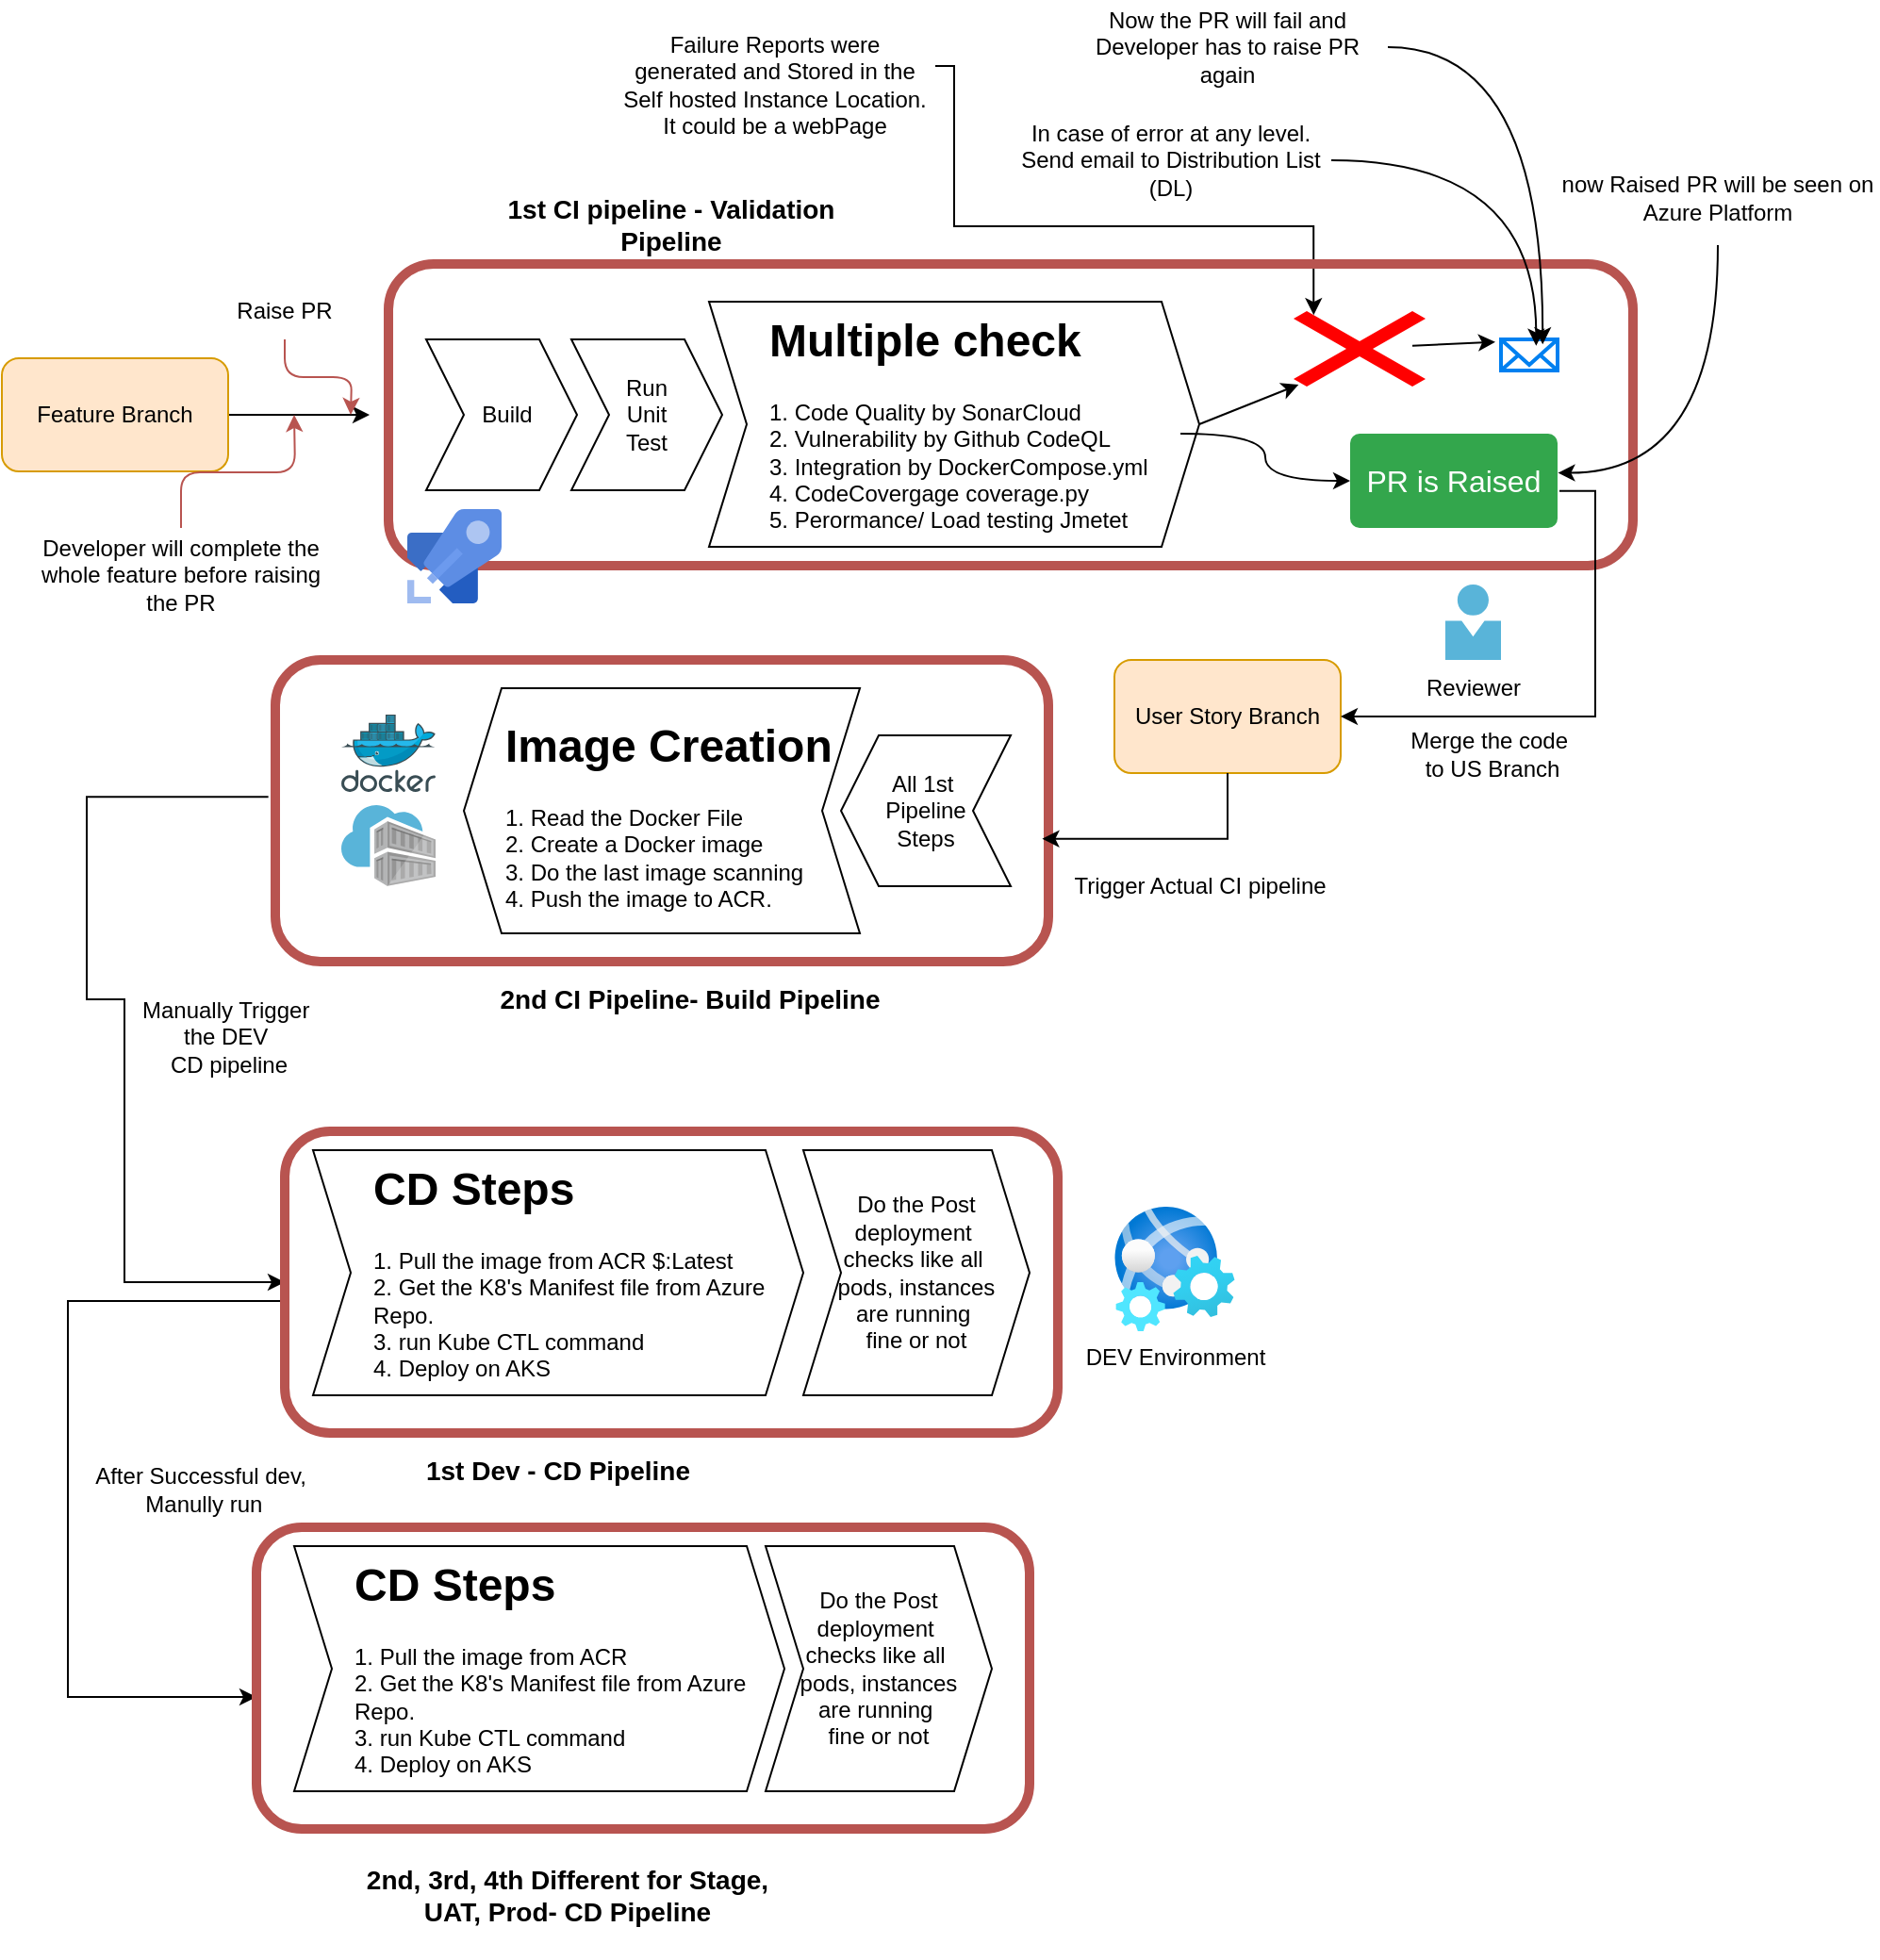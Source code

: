 <mxfile version="24.7.10">
  <diagram name="Page-1" id="eQQfFskfL8BkkogWsQ9Y">
    <mxGraphModel dx="1732" dy="557" grid="1" gridSize="10" guides="1" tooltips="1" connect="1" arrows="1" fold="1" page="1" pageScale="1" pageWidth="850" pageHeight="1100" math="0" shadow="0">
      <root>
        <mxCell id="0" />
        <mxCell id="1" parent="0" />
        <mxCell id="0Y0qPALF9OUADg9IuiIY-40" style="edgeStyle=orthogonalEdgeStyle;rounded=0;orthogonalLoop=1;jettySize=auto;html=1;entryX=0.152;entryY=0.052;entryDx=0;entryDy=0;entryPerimeter=0;" edge="1" parent="1" source="0Y0qPALF9OUADg9IuiIY-39" target="0Y0qPALF9OUADg9IuiIY-24">
          <mxGeometry relative="1" as="geometry">
            <Array as="points">
              <mxPoint x="480" y="75" />
              <mxPoint x="480" y="160" />
              <mxPoint x="671" y="160" />
            </Array>
          </mxGeometry>
        </mxCell>
        <mxCell id="0Y0qPALF9OUADg9IuiIY-15" value="" style="rounded=1;whiteSpace=wrap;html=1;fillColor=none;strokeColor=#b85450;strokeWidth=5;" vertex="1" parent="1">
          <mxGeometry x="180" y="180" width="660" height="160" as="geometry" />
        </mxCell>
        <mxCell id="0Y0qPALF9OUADg9IuiIY-22" style="edgeStyle=none;rounded=0;orthogonalLoop=1;jettySize=auto;html=1;" edge="1" parent="1" source="0Y0qPALF9OUADg9IuiIY-1">
          <mxGeometry relative="1" as="geometry">
            <mxPoint x="170" y="260" as="targetPoint" />
          </mxGeometry>
        </mxCell>
        <mxCell id="0Y0qPALF9OUADg9IuiIY-1" value="Feature Branch" style="rounded=1;whiteSpace=wrap;html=1;fillColor=#ffe6cc;strokeColor=#d79b00;" vertex="1" parent="1">
          <mxGeometry x="-25" y="230" width="120" height="60" as="geometry" />
        </mxCell>
        <mxCell id="0Y0qPALF9OUADg9IuiIY-2" value="Developer will complete the whole feature before raising the PR" style="text;html=1;align=center;verticalAlign=middle;whiteSpace=wrap;rounded=0;" vertex="1" parent="1">
          <mxGeometry x="-15" y="320" width="170" height="50" as="geometry" />
        </mxCell>
        <mxCell id="0Y0qPALF9OUADg9IuiIY-3" value="User Story Branch" style="whiteSpace=wrap;html=1;fillColor=#ffe6cc;strokeColor=#d79b00;rounded=1;" vertex="1" parent="1">
          <mxGeometry x="565" y="390" width="120" height="60" as="geometry" />
        </mxCell>
        <mxCell id="0Y0qPALF9OUADg9IuiIY-7" value="" style="endArrow=classic;html=1;rounded=1;exitX=0.5;exitY=0;exitDx=0;exitDy=0;edgeStyle=orthogonalEdgeStyle;curved=0;fillColor=#f8cecc;strokeColor=#b85450;" edge="1" parent="1" source="0Y0qPALF9OUADg9IuiIY-2">
          <mxGeometry width="50" height="50" relative="1" as="geometry">
            <mxPoint x="140" y="320" as="sourcePoint" />
            <mxPoint x="130" y="260" as="targetPoint" />
          </mxGeometry>
        </mxCell>
        <mxCell id="0Y0qPALF9OUADg9IuiIY-8" value="Raise PR" style="text;html=1;align=center;verticalAlign=middle;whiteSpace=wrap;rounded=0;" vertex="1" parent="1">
          <mxGeometry x="95" y="190" width="60" height="30" as="geometry" />
        </mxCell>
        <mxCell id="0Y0qPALF9OUADg9IuiIY-10" value="" style="shape=step;perimeter=stepPerimeter;whiteSpace=wrap;html=1;fixedSize=1;" vertex="1" parent="1">
          <mxGeometry x="200" y="220" width="80" height="80" as="geometry" />
        </mxCell>
        <mxCell id="0Y0qPALF9OUADg9IuiIY-11" value="Run&lt;div&gt;Unit&lt;/div&gt;&lt;div&gt;Test&lt;/div&gt;" style="shape=step;perimeter=stepPerimeter;whiteSpace=wrap;html=1;fixedSize=1;" vertex="1" parent="1">
          <mxGeometry x="277" y="220" width="80" height="80" as="geometry" />
        </mxCell>
        <mxCell id="0Y0qPALF9OUADg9IuiIY-16" value="&lt;h5&gt;&lt;font style=&quot;font-size: 14px;&quot;&gt;1st CI pipeline - Validation Pipeline&lt;/font&gt;&lt;/h5&gt;" style="text;html=1;align=center;verticalAlign=middle;whiteSpace=wrap;rounded=0;" vertex="1" parent="1">
          <mxGeometry x="230" y="140" width="200" height="37" as="geometry" />
        </mxCell>
        <mxCell id="0Y0qPALF9OUADg9IuiIY-17" value="Build" style="text;html=1;align=center;verticalAlign=middle;whiteSpace=wrap;rounded=0;" vertex="1" parent="1">
          <mxGeometry x="213" y="245" width="60" height="30" as="geometry" />
        </mxCell>
        <mxCell id="0Y0qPALF9OUADg9IuiIY-21" value="" style="group" vertex="1" connectable="0" parent="1">
          <mxGeometry x="350" y="200" width="260" height="140" as="geometry" />
        </mxCell>
        <mxCell id="0Y0qPALF9OUADg9IuiIY-12" value="" style="shape=step;perimeter=stepPerimeter;whiteSpace=wrap;html=1;fixedSize=1;" vertex="1" parent="0Y0qPALF9OUADg9IuiIY-21">
          <mxGeometry width="260" height="130" as="geometry" />
        </mxCell>
        <mxCell id="0Y0qPALF9OUADg9IuiIY-20" value="&lt;h1 style=&quot;margin-top: 0px;&quot;&gt;Multiple check&lt;/h1&gt;&lt;div&gt;1. Code Quality by SonarCloud&lt;/div&gt;&lt;div&gt;2. Vulnerability by Github CodeQL&lt;/div&gt;&lt;div&gt;3. Integration by DockerCompose.yml&lt;/div&gt;&lt;div&gt;4. CodeCovergage coverage.py&lt;/div&gt;&lt;div&gt;5. Perormance/ Load testing Jmetet&lt;/div&gt;" style="text;html=1;whiteSpace=wrap;overflow=hidden;rounded=0;" vertex="1" parent="0Y0qPALF9OUADg9IuiIY-21">
          <mxGeometry x="30" width="220" height="140" as="geometry" />
        </mxCell>
        <mxCell id="0Y0qPALF9OUADg9IuiIY-23" value="" style="endArrow=classic;html=1;rounded=1;exitX=0.5;exitY=1;exitDx=0;exitDy=0;edgeStyle=orthogonalEdgeStyle;curved=0;fillColor=#f8cecc;strokeColor=#b85450;" edge="1" parent="1" source="0Y0qPALF9OUADg9IuiIY-8">
          <mxGeometry width="50" height="50" relative="1" as="geometry">
            <mxPoint x="135" y="350" as="sourcePoint" />
            <mxPoint x="160" y="260" as="targetPoint" />
          </mxGeometry>
        </mxCell>
        <mxCell id="0Y0qPALF9OUADg9IuiIY-9" value="" style="image;sketch=0;aspect=fixed;html=1;points=[];align=center;fontSize=12;image=img/lib/mscae/Azure_Pipelines.svg;" vertex="1" parent="1">
          <mxGeometry x="190" y="310" width="50" height="50" as="geometry" />
        </mxCell>
        <mxCell id="0Y0qPALF9OUADg9IuiIY-24" value="" style="shape=mxgraph.mockup.markup.redX;fillColor=#ff0000;html=1;shadow=0;whiteSpace=wrap;strokeColor=none;" vertex="1" parent="1">
          <mxGeometry x="660" y="205" width="70" height="40" as="geometry" />
        </mxCell>
        <mxCell id="0Y0qPALF9OUADg9IuiIY-28" value="" style="endArrow=classic;html=1;rounded=0;exitX=1;exitY=0.5;exitDx=0;exitDy=0;entryX=0.038;entryY=0.975;entryDx=0;entryDy=0;entryPerimeter=0;" edge="1" parent="1" source="0Y0qPALF9OUADg9IuiIY-12" target="0Y0qPALF9OUADg9IuiIY-24">
          <mxGeometry width="50" height="50" relative="1" as="geometry">
            <mxPoint x="680" y="370" as="sourcePoint" />
            <mxPoint x="730" y="320" as="targetPoint" />
          </mxGeometry>
        </mxCell>
        <mxCell id="0Y0qPALF9OUADg9IuiIY-30" value="" style="html=1;verticalLabelPosition=bottom;align=center;labelBackgroundColor=#ffffff;verticalAlign=top;strokeWidth=2;strokeColor=#0080F0;shadow=0;dashed=0;shape=mxgraph.ios7.icons.mail;" vertex="1" parent="1">
          <mxGeometry x="770" y="220" width="30" height="16.5" as="geometry" />
        </mxCell>
        <mxCell id="0Y0qPALF9OUADg9IuiIY-31" style="rounded=0;orthogonalLoop=1;jettySize=auto;html=1;entryX=0.133;entryY=0.081;entryDx=0;entryDy=0;entryPerimeter=0;elbow=vertical;" edge="1" parent="1">
          <mxGeometry relative="1" as="geometry">
            <mxPoint x="723" y="223.377" as="sourcePoint" />
            <mxPoint x="766.99" y="221.337" as="targetPoint" />
          </mxGeometry>
        </mxCell>
        <mxCell id="0Y0qPALF9OUADg9IuiIY-32" style="edgeStyle=orthogonalEdgeStyle;rounded=0;orthogonalLoop=1;jettySize=auto;html=1;entryX=0.622;entryY=0.202;entryDx=0;entryDy=0;entryPerimeter=0;curved=1;" edge="1" parent="1" source="0Y0qPALF9OUADg9IuiIY-26" target="0Y0qPALF9OUADg9IuiIY-30">
          <mxGeometry relative="1" as="geometry" />
        </mxCell>
        <mxCell id="0Y0qPALF9OUADg9IuiIY-33" value="Now the PR will fail and Developer has to raise PR again" style="text;html=1;align=center;verticalAlign=middle;whiteSpace=wrap;rounded=0;" vertex="1" parent="1">
          <mxGeometry x="540" y="40" width="170" height="50" as="geometry" />
        </mxCell>
        <mxCell id="0Y0qPALF9OUADg9IuiIY-34" style="edgeStyle=orthogonalEdgeStyle;rounded=0;orthogonalLoop=1;jettySize=auto;html=1;entryX=0.737;entryY=0.159;entryDx=0;entryDy=0;entryPerimeter=0;curved=1;" edge="1" parent="1" source="0Y0qPALF9OUADg9IuiIY-33" target="0Y0qPALF9OUADg9IuiIY-30">
          <mxGeometry relative="1" as="geometry" />
        </mxCell>
        <mxCell id="0Y0qPALF9OUADg9IuiIY-41" style="edgeStyle=orthogonalEdgeStyle;rounded=0;orthogonalLoop=1;jettySize=auto;html=1;entryX=1;entryY=0.5;entryDx=0;entryDy=0;exitX=1.009;exitY=0.608;exitDx=0;exitDy=0;exitPerimeter=0;" edge="1" parent="1" source="0Y0qPALF9OUADg9IuiIY-35" target="0Y0qPALF9OUADg9IuiIY-3">
          <mxGeometry relative="1" as="geometry" />
        </mxCell>
        <mxCell id="0Y0qPALF9OUADg9IuiIY-35" value="PR is Raised" style="html=1;shadow=0;dashed=0;shape=mxgraph.bootstrap.rrect;rSize=5;strokeColor=none;strokeWidth=1;fillColor=#33A64C;fontColor=#FFFFFF;whiteSpace=wrap;align=center;verticalAlign=middle;spacingLeft=0;fontStyle=0;fontSize=16;spacing=5;" vertex="1" parent="1">
          <mxGeometry x="690" y="270" width="110" height="50" as="geometry" />
        </mxCell>
        <mxCell id="0Y0qPALF9OUADg9IuiIY-36" style="edgeStyle=orthogonalEdgeStyle;rounded=0;orthogonalLoop=1;jettySize=auto;html=1;curved=1;" edge="1" parent="1" source="0Y0qPALF9OUADg9IuiIY-20" target="0Y0qPALF9OUADg9IuiIY-35">
          <mxGeometry relative="1" as="geometry" />
        </mxCell>
        <mxCell id="0Y0qPALF9OUADg9IuiIY-37" value="now Raised PR will be seen on Azure Platform" style="text;html=1;align=center;verticalAlign=middle;whiteSpace=wrap;rounded=0;" vertex="1" parent="1">
          <mxGeometry x="800" y="120" width="170" height="50" as="geometry" />
        </mxCell>
        <mxCell id="0Y0qPALF9OUADg9IuiIY-38" style="edgeStyle=orthogonalEdgeStyle;rounded=0;orthogonalLoop=1;jettySize=auto;html=1;entryX=1.002;entryY=0.416;entryDx=0;entryDy=0;entryPerimeter=0;curved=1;" edge="1" parent="1" source="0Y0qPALF9OUADg9IuiIY-37" target="0Y0qPALF9OUADg9IuiIY-35">
          <mxGeometry relative="1" as="geometry" />
        </mxCell>
        <mxCell id="0Y0qPALF9OUADg9IuiIY-39" value="Failure Reports were generated and Stored in the Self hosted Instance Location. It could be a webPage" style="text;html=1;align=center;verticalAlign=middle;whiteSpace=wrap;rounded=0;" vertex="1" parent="1">
          <mxGeometry x="300" y="50" width="170" height="70" as="geometry" />
        </mxCell>
        <mxCell id="0Y0qPALF9OUADg9IuiIY-26" value="In case of error at any level. Send email to Distribution List (DL)" style="text;html=1;align=center;verticalAlign=middle;whiteSpace=wrap;rounded=0;" vertex="1" parent="1">
          <mxGeometry x="510" y="100" width="170" height="50" as="geometry" />
        </mxCell>
        <mxCell id="0Y0qPALF9OUADg9IuiIY-42" value="" style="image;sketch=0;aspect=fixed;html=1;points=[];align=center;fontSize=12;image=img/lib/mscae/Person.svg;" vertex="1" parent="1">
          <mxGeometry x="740.4" y="350" width="29.6" height="40" as="geometry" />
        </mxCell>
        <mxCell id="0Y0qPALF9OUADg9IuiIY-43" value="Reviewer" style="text;html=1;align=center;verticalAlign=middle;resizable=0;points=[];autosize=1;strokeColor=none;fillColor=none;" vertex="1" parent="1">
          <mxGeometry x="720.2" y="390" width="70" height="30" as="geometry" />
        </mxCell>
        <mxCell id="0Y0qPALF9OUADg9IuiIY-44" value="Merge the code&amp;nbsp;&lt;div&gt;to US Branch&lt;/div&gt;" style="text;html=1;align=center;verticalAlign=middle;resizable=0;points=[];autosize=1;strokeColor=none;fillColor=none;" vertex="1" parent="1">
          <mxGeometry x="710" y="420" width="110" height="40" as="geometry" />
        </mxCell>
        <mxCell id="0Y0qPALF9OUADg9IuiIY-62" style="edgeStyle=orthogonalEdgeStyle;rounded=0;orthogonalLoop=1;jettySize=auto;html=1;entryX=0;entryY=0.5;entryDx=0;entryDy=0;exitX=-0.009;exitY=0.454;exitDx=0;exitDy=0;exitPerimeter=0;" edge="1" parent="1" source="0Y0qPALF9OUADg9IuiIY-45" target="0Y0qPALF9OUADg9IuiIY-60">
          <mxGeometry relative="1" as="geometry">
            <Array as="points">
              <mxPoint x="20" y="463" />
              <mxPoint x="20" y="570" />
              <mxPoint x="40" y="570" />
              <mxPoint x="40" y="720" />
            </Array>
          </mxGeometry>
        </mxCell>
        <mxCell id="0Y0qPALF9OUADg9IuiIY-45" value="" style="rounded=1;whiteSpace=wrap;html=1;fillColor=none;strokeColor=#b85450;strokeWidth=5;" vertex="1" parent="1">
          <mxGeometry x="120" y="390" width="410" height="160" as="geometry" />
        </mxCell>
        <mxCell id="0Y0qPALF9OUADg9IuiIY-47" value="All 1st&amp;nbsp;&lt;div&gt;Pipeline&lt;div&gt;Steps&lt;/div&gt;&lt;/div&gt;" style="shape=step;perimeter=stepPerimeter;whiteSpace=wrap;html=1;fixedSize=1;flipH=1;" vertex="1" parent="1">
          <mxGeometry x="420" y="430" width="90" height="80" as="geometry" />
        </mxCell>
        <mxCell id="0Y0qPALF9OUADg9IuiIY-54" value="" style="group" vertex="1" connectable="0" parent="1">
          <mxGeometry x="220" y="405" width="210" height="130" as="geometry" />
        </mxCell>
        <mxCell id="0Y0qPALF9OUADg9IuiIY-51" value="" style="shape=step;perimeter=stepPerimeter;whiteSpace=wrap;html=1;fixedSize=1;flipH=1;" vertex="1" parent="0Y0qPALF9OUADg9IuiIY-54">
          <mxGeometry width="210" height="130" as="geometry" />
        </mxCell>
        <mxCell id="0Y0qPALF9OUADg9IuiIY-53" value="&lt;h1 style=&quot;margin-top: 0px;&quot;&gt;Image Creation&lt;/h1&gt;&lt;div&gt;1. Read the Docker File&lt;/div&gt;&lt;div&gt;2. Create a Docker image&lt;/div&gt;&lt;div&gt;3. Do the last image scanning&lt;/div&gt;&lt;div&gt;4. Push the image to ACR.&lt;/div&gt;" style="text;html=1;whiteSpace=wrap;overflow=hidden;rounded=0;" vertex="1" parent="0Y0qPALF9OUADg9IuiIY-54">
          <mxGeometry x="20" y="10" width="190" height="110" as="geometry" />
        </mxCell>
        <mxCell id="0Y0qPALF9OUADg9IuiIY-55" value="" style="image;sketch=0;aspect=fixed;html=1;points=[];align=center;fontSize=12;image=img/lib/mscae/Container_Registries.svg;" vertex="1" parent="1">
          <mxGeometry x="155" y="467" width="50" height="43" as="geometry" />
        </mxCell>
        <mxCell id="0Y0qPALF9OUADg9IuiIY-56" value="" style="image;sketch=0;aspect=fixed;html=1;points=[];align=center;fontSize=12;image=img/lib/mscae/Docker.svg;" vertex="1" parent="1">
          <mxGeometry x="155" y="419" width="50" height="41" as="geometry" />
        </mxCell>
        <mxCell id="0Y0qPALF9OUADg9IuiIY-57" value="&lt;h5&gt;&lt;font style=&quot;font-size: 14px;&quot;&gt;2nd CI Pipeline- Build Pipeline&lt;/font&gt;&lt;/h5&gt;" style="text;html=1;align=center;verticalAlign=middle;whiteSpace=wrap;rounded=0;" vertex="1" parent="1">
          <mxGeometry x="220" y="560" width="240" height="20" as="geometry" />
        </mxCell>
        <mxCell id="0Y0qPALF9OUADg9IuiIY-58" style="edgeStyle=orthogonalEdgeStyle;rounded=0;orthogonalLoop=1;jettySize=auto;html=1;entryX=0.992;entryY=0.593;entryDx=0;entryDy=0;entryPerimeter=0;exitX=0.5;exitY=1;exitDx=0;exitDy=0;" edge="1" parent="1" source="0Y0qPALF9OUADg9IuiIY-3" target="0Y0qPALF9OUADg9IuiIY-45">
          <mxGeometry relative="1" as="geometry" />
        </mxCell>
        <mxCell id="0Y0qPALF9OUADg9IuiIY-59" value="Trigger Actual CI pipeline" style="text;html=1;align=center;verticalAlign=middle;resizable=0;points=[];autosize=1;strokeColor=none;fillColor=none;" vertex="1" parent="1">
          <mxGeometry x="530" y="495" width="160" height="30" as="geometry" />
        </mxCell>
        <mxCell id="0Y0qPALF9OUADg9IuiIY-82" style="edgeStyle=orthogonalEdgeStyle;rounded=0;orthogonalLoop=1;jettySize=auto;html=1;entryX=0;entryY=0.5;entryDx=0;entryDy=0;exitX=0.002;exitY=0.803;exitDx=0;exitDy=0;exitPerimeter=0;" edge="1" parent="1">
          <mxGeometry relative="1" as="geometry">
            <mxPoint x="125.82" y="778.48" as="sourcePoint" />
            <mxPoint x="110" y="940" as="targetPoint" />
            <Array as="points">
              <mxPoint x="126" y="730" />
              <mxPoint x="10" y="730" />
              <mxPoint x="10" y="940" />
            </Array>
          </mxGeometry>
        </mxCell>
        <mxCell id="0Y0qPALF9OUADg9IuiIY-60" value="" style="rounded=1;whiteSpace=wrap;html=1;fillColor=none;strokeColor=#b85450;strokeWidth=5;" vertex="1" parent="1">
          <mxGeometry x="125" y="640" width="410" height="160" as="geometry" />
        </mxCell>
        <mxCell id="0Y0qPALF9OUADg9IuiIY-64" value="&lt;h5&gt;&lt;font style=&quot;font-size: 14px;&quot;&gt;1st Dev - CD Pipeline&lt;/font&gt;&lt;/h5&gt;" style="text;html=1;align=center;verticalAlign=middle;whiteSpace=wrap;rounded=0;" vertex="1" parent="1">
          <mxGeometry x="150" y="810" width="240" height="20" as="geometry" />
        </mxCell>
        <mxCell id="0Y0qPALF9OUADg9IuiIY-66" value="Manually Trigger&amp;nbsp;&lt;div&gt;the DEV&amp;nbsp;&lt;/div&gt;&lt;div&gt;CD pipeline&lt;/div&gt;" style="text;html=1;align=center;verticalAlign=middle;resizable=0;points=[];autosize=1;strokeColor=none;fillColor=none;" vertex="1" parent="1">
          <mxGeometry x="35" y="560" width="120" height="60" as="geometry" />
        </mxCell>
        <mxCell id="0Y0qPALF9OUADg9IuiIY-68" value="" style="group" vertex="1" connectable="0" parent="1">
          <mxGeometry x="140" y="650" width="260" height="140" as="geometry" />
        </mxCell>
        <mxCell id="0Y0qPALF9OUADg9IuiIY-69" value="" style="shape=step;perimeter=stepPerimeter;whiteSpace=wrap;html=1;fixedSize=1;" vertex="1" parent="0Y0qPALF9OUADg9IuiIY-68">
          <mxGeometry width="260" height="130" as="geometry" />
        </mxCell>
        <mxCell id="0Y0qPALF9OUADg9IuiIY-70" value="&lt;h1 style=&quot;margin-top: 0px;&quot;&gt;CD Steps&lt;/h1&gt;&lt;div&gt;1. Pull the image from ACR $:Latest&lt;/div&gt;&lt;div&gt;2. Get the K8&#39;s Manifest file from Azure Repo.&amp;nbsp;&lt;/div&gt;&lt;div&gt;3. run Kube CTL command&lt;/div&gt;&lt;div&gt;4. Deploy on AKS&lt;/div&gt;" style="text;html=1;whiteSpace=wrap;overflow=hidden;rounded=0;" vertex="1" parent="0Y0qPALF9OUADg9IuiIY-68">
          <mxGeometry x="30" width="220" height="140" as="geometry" />
        </mxCell>
        <mxCell id="0Y0qPALF9OUADg9IuiIY-71" value="Do the Post&lt;div&gt;deployment&amp;nbsp;&lt;/div&gt;&lt;div&gt;checks like all&amp;nbsp;&lt;/div&gt;&lt;div&gt;pods, instances&lt;/div&gt;&lt;div&gt;are running&amp;nbsp;&lt;/div&gt;&lt;div&gt;fine or not&lt;/div&gt;" style="shape=step;perimeter=stepPerimeter;whiteSpace=wrap;html=1;fixedSize=1;" vertex="1" parent="1">
          <mxGeometry x="400" y="650" width="120" height="130" as="geometry" />
        </mxCell>
        <mxCell id="0Y0qPALF9OUADg9IuiIY-72" value="DEV Environment" style="image;aspect=fixed;html=1;points=[];align=center;fontSize=12;image=img/lib/azure2/preview/Web_Environment.svg;" vertex="1" parent="1">
          <mxGeometry x="565" y="680" width="64" height="66" as="geometry" />
        </mxCell>
        <mxCell id="0Y0qPALF9OUADg9IuiIY-73" value="" style="rounded=1;whiteSpace=wrap;html=1;fillColor=none;strokeColor=#b85450;strokeWidth=5;" vertex="1" parent="1">
          <mxGeometry x="110" y="850" width="410" height="160" as="geometry" />
        </mxCell>
        <mxCell id="0Y0qPALF9OUADg9IuiIY-74" value="" style="group" vertex="1" connectable="0" parent="1">
          <mxGeometry x="130" y="860" width="260" height="140" as="geometry" />
        </mxCell>
        <mxCell id="0Y0qPALF9OUADg9IuiIY-75" value="" style="shape=step;perimeter=stepPerimeter;whiteSpace=wrap;html=1;fixedSize=1;" vertex="1" parent="0Y0qPALF9OUADg9IuiIY-74">
          <mxGeometry width="260" height="130" as="geometry" />
        </mxCell>
        <mxCell id="0Y0qPALF9OUADg9IuiIY-76" value="&lt;h1 style=&quot;margin-top: 0px;&quot;&gt;CD Steps&lt;/h1&gt;&lt;div&gt;1. Pull the image from ACR&lt;/div&gt;&lt;div&gt;2. Get the K8&#39;s Manifest file from Azure Repo.&amp;nbsp;&lt;/div&gt;&lt;div&gt;3. run Kube CTL command&lt;/div&gt;&lt;div&gt;4. Deploy on AKS&lt;/div&gt;" style="text;html=1;whiteSpace=wrap;overflow=hidden;rounded=0;" vertex="1" parent="0Y0qPALF9OUADg9IuiIY-74">
          <mxGeometry x="30" width="220" height="140" as="geometry" />
        </mxCell>
        <mxCell id="0Y0qPALF9OUADg9IuiIY-77" value="Do the Post&lt;div&gt;deployment&amp;nbsp;&lt;/div&gt;&lt;div&gt;checks like all&amp;nbsp;&lt;/div&gt;&lt;div&gt;pods, instances&lt;/div&gt;&lt;div&gt;are running&amp;nbsp;&lt;/div&gt;&lt;div&gt;fine or not&lt;/div&gt;" style="shape=step;perimeter=stepPerimeter;whiteSpace=wrap;html=1;fixedSize=1;" vertex="1" parent="1">
          <mxGeometry x="380" y="860" width="120" height="130" as="geometry" />
        </mxCell>
        <mxCell id="0Y0qPALF9OUADg9IuiIY-78" value="&lt;h5&gt;&lt;font style=&quot;font-size: 14px;&quot;&gt;2nd, 3rd, 4th Different for Stage, UAT, Prod- CD Pipeline&lt;/font&gt;&lt;/h5&gt;" style="text;html=1;align=center;verticalAlign=middle;whiteSpace=wrap;rounded=0;" vertex="1" parent="1">
          <mxGeometry x="155" y="1020" width="240" height="50" as="geometry" />
        </mxCell>
        <mxCell id="0Y0qPALF9OUADg9IuiIY-83" value="After Successful dev,&lt;div&gt;&amp;nbsp;Manully run&lt;/div&gt;" style="text;html=1;align=center;verticalAlign=middle;resizable=0;points=[];autosize=1;strokeColor=none;fillColor=none;" vertex="1" parent="1">
          <mxGeometry x="10" y="810" width="140" height="40" as="geometry" />
        </mxCell>
      </root>
    </mxGraphModel>
  </diagram>
</mxfile>
